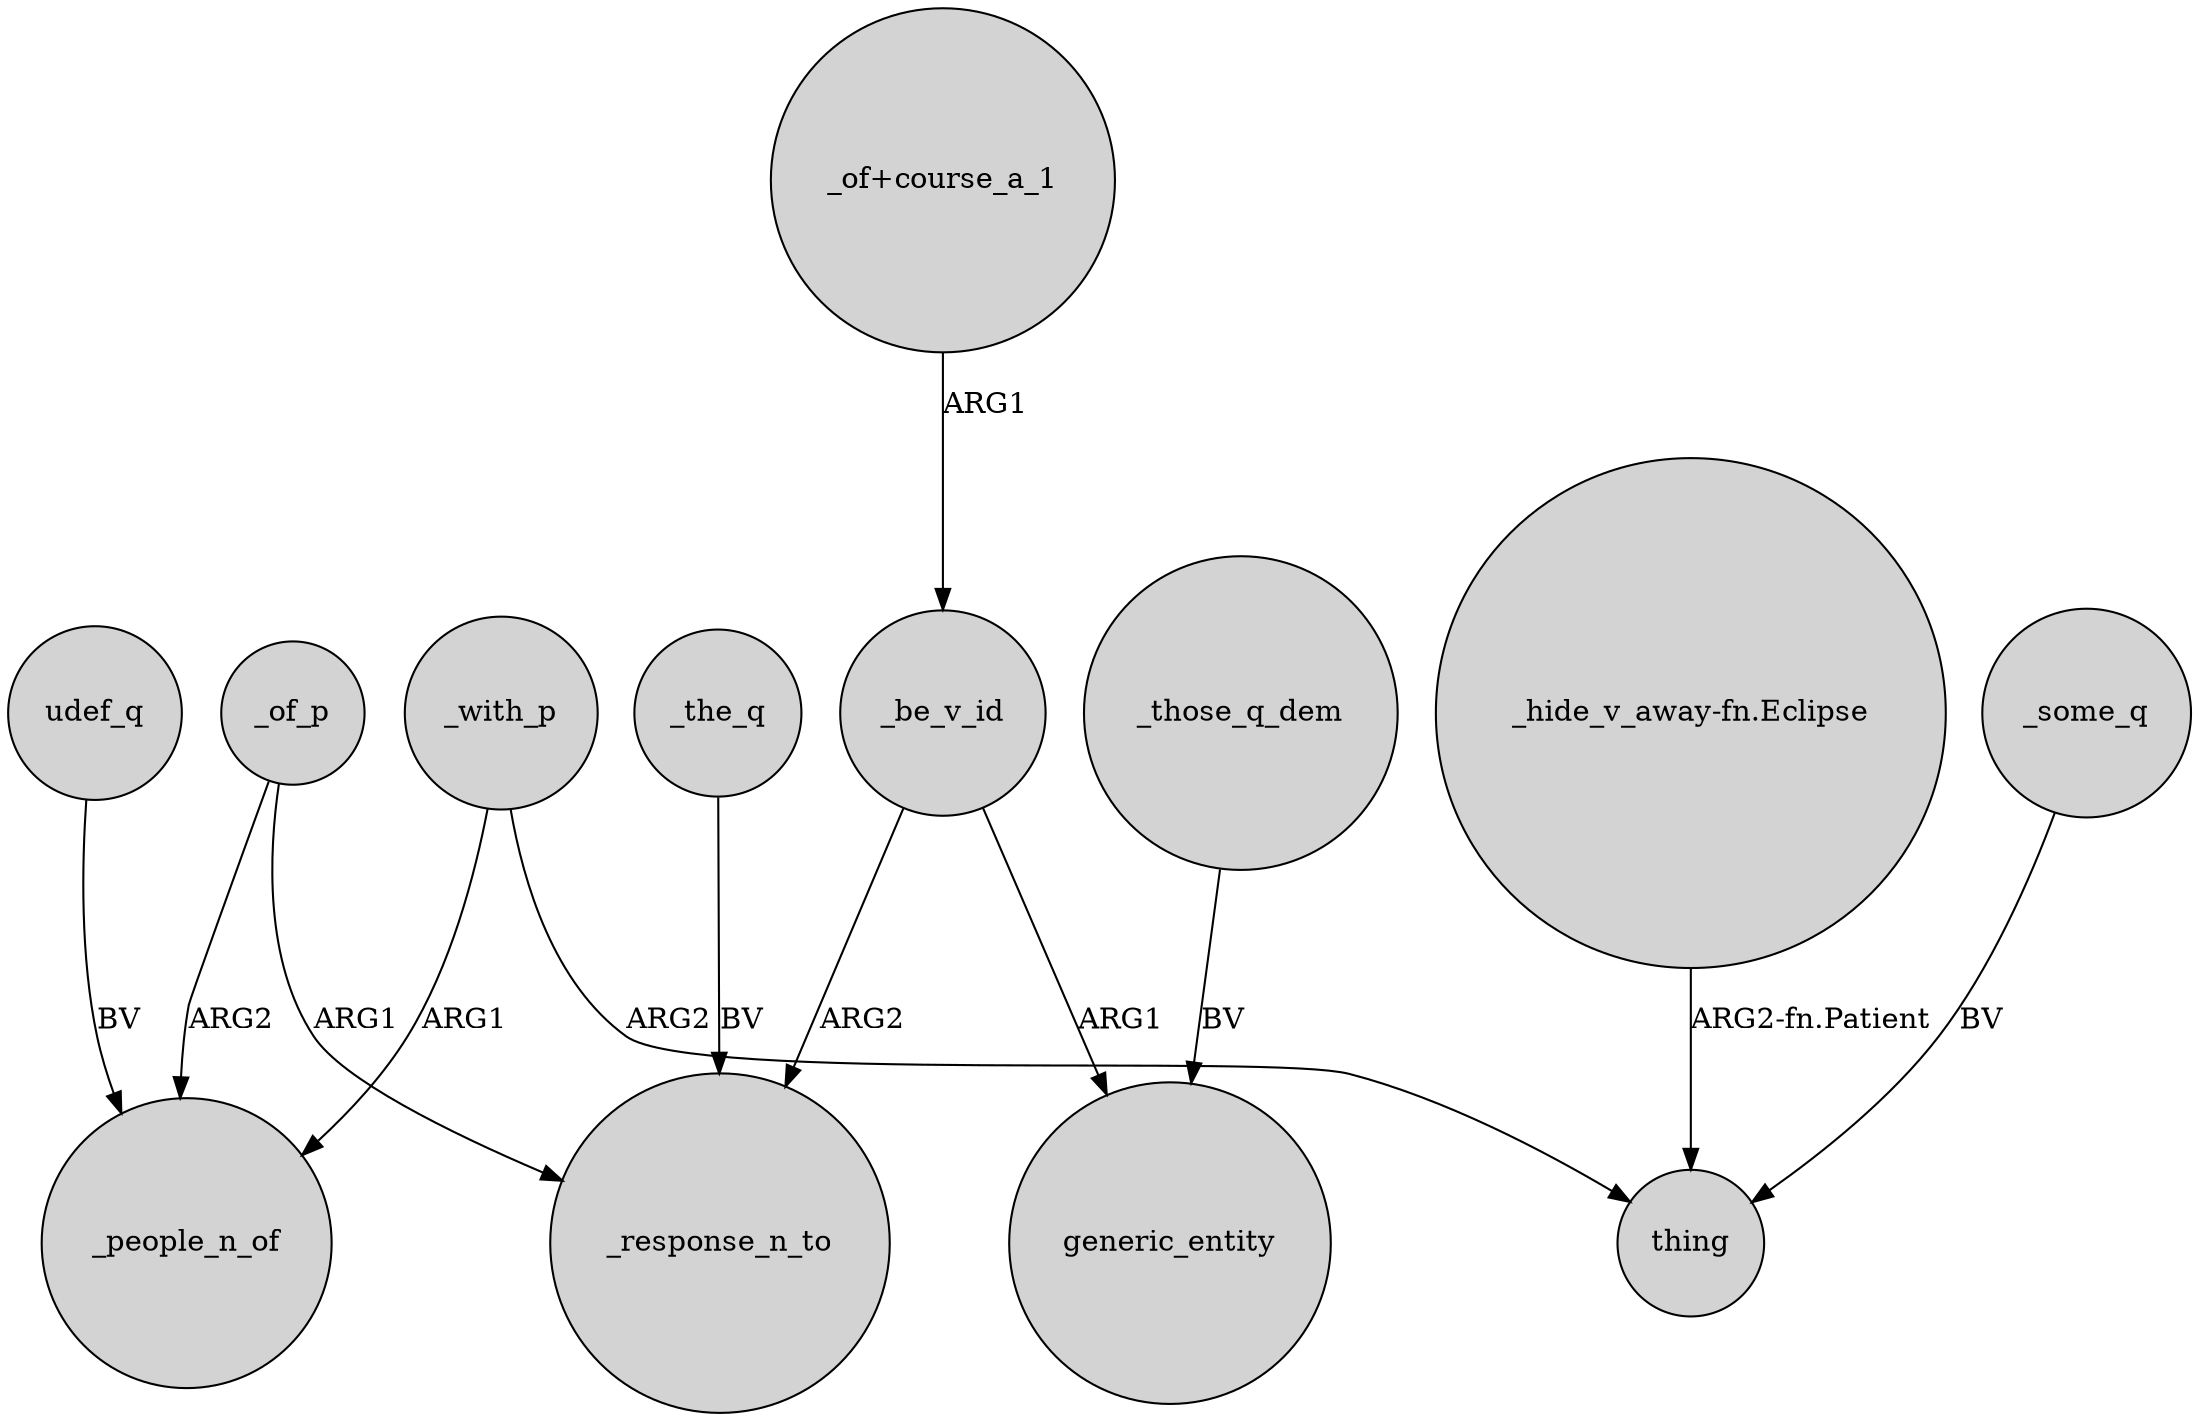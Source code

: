 digraph {
	node [shape=circle style=filled]
	_with_p -> _people_n_of [label=ARG1]
	_of_p -> _people_n_of [label=ARG2]
	"_hide_v_away-fn.Eclipse" -> thing [label="ARG2-fn.Patient"]
	_be_v_id -> _response_n_to [label=ARG2]
	"_of+course_a_1" -> _be_v_id [label=ARG1]
	_be_v_id -> generic_entity [label=ARG1]
	_some_q -> thing [label=BV]
	_the_q -> _response_n_to [label=BV]
	_of_p -> _response_n_to [label=ARG1]
	_those_q_dem -> generic_entity [label=BV]
	_with_p -> thing [label=ARG2]
	udef_q -> _people_n_of [label=BV]
}
